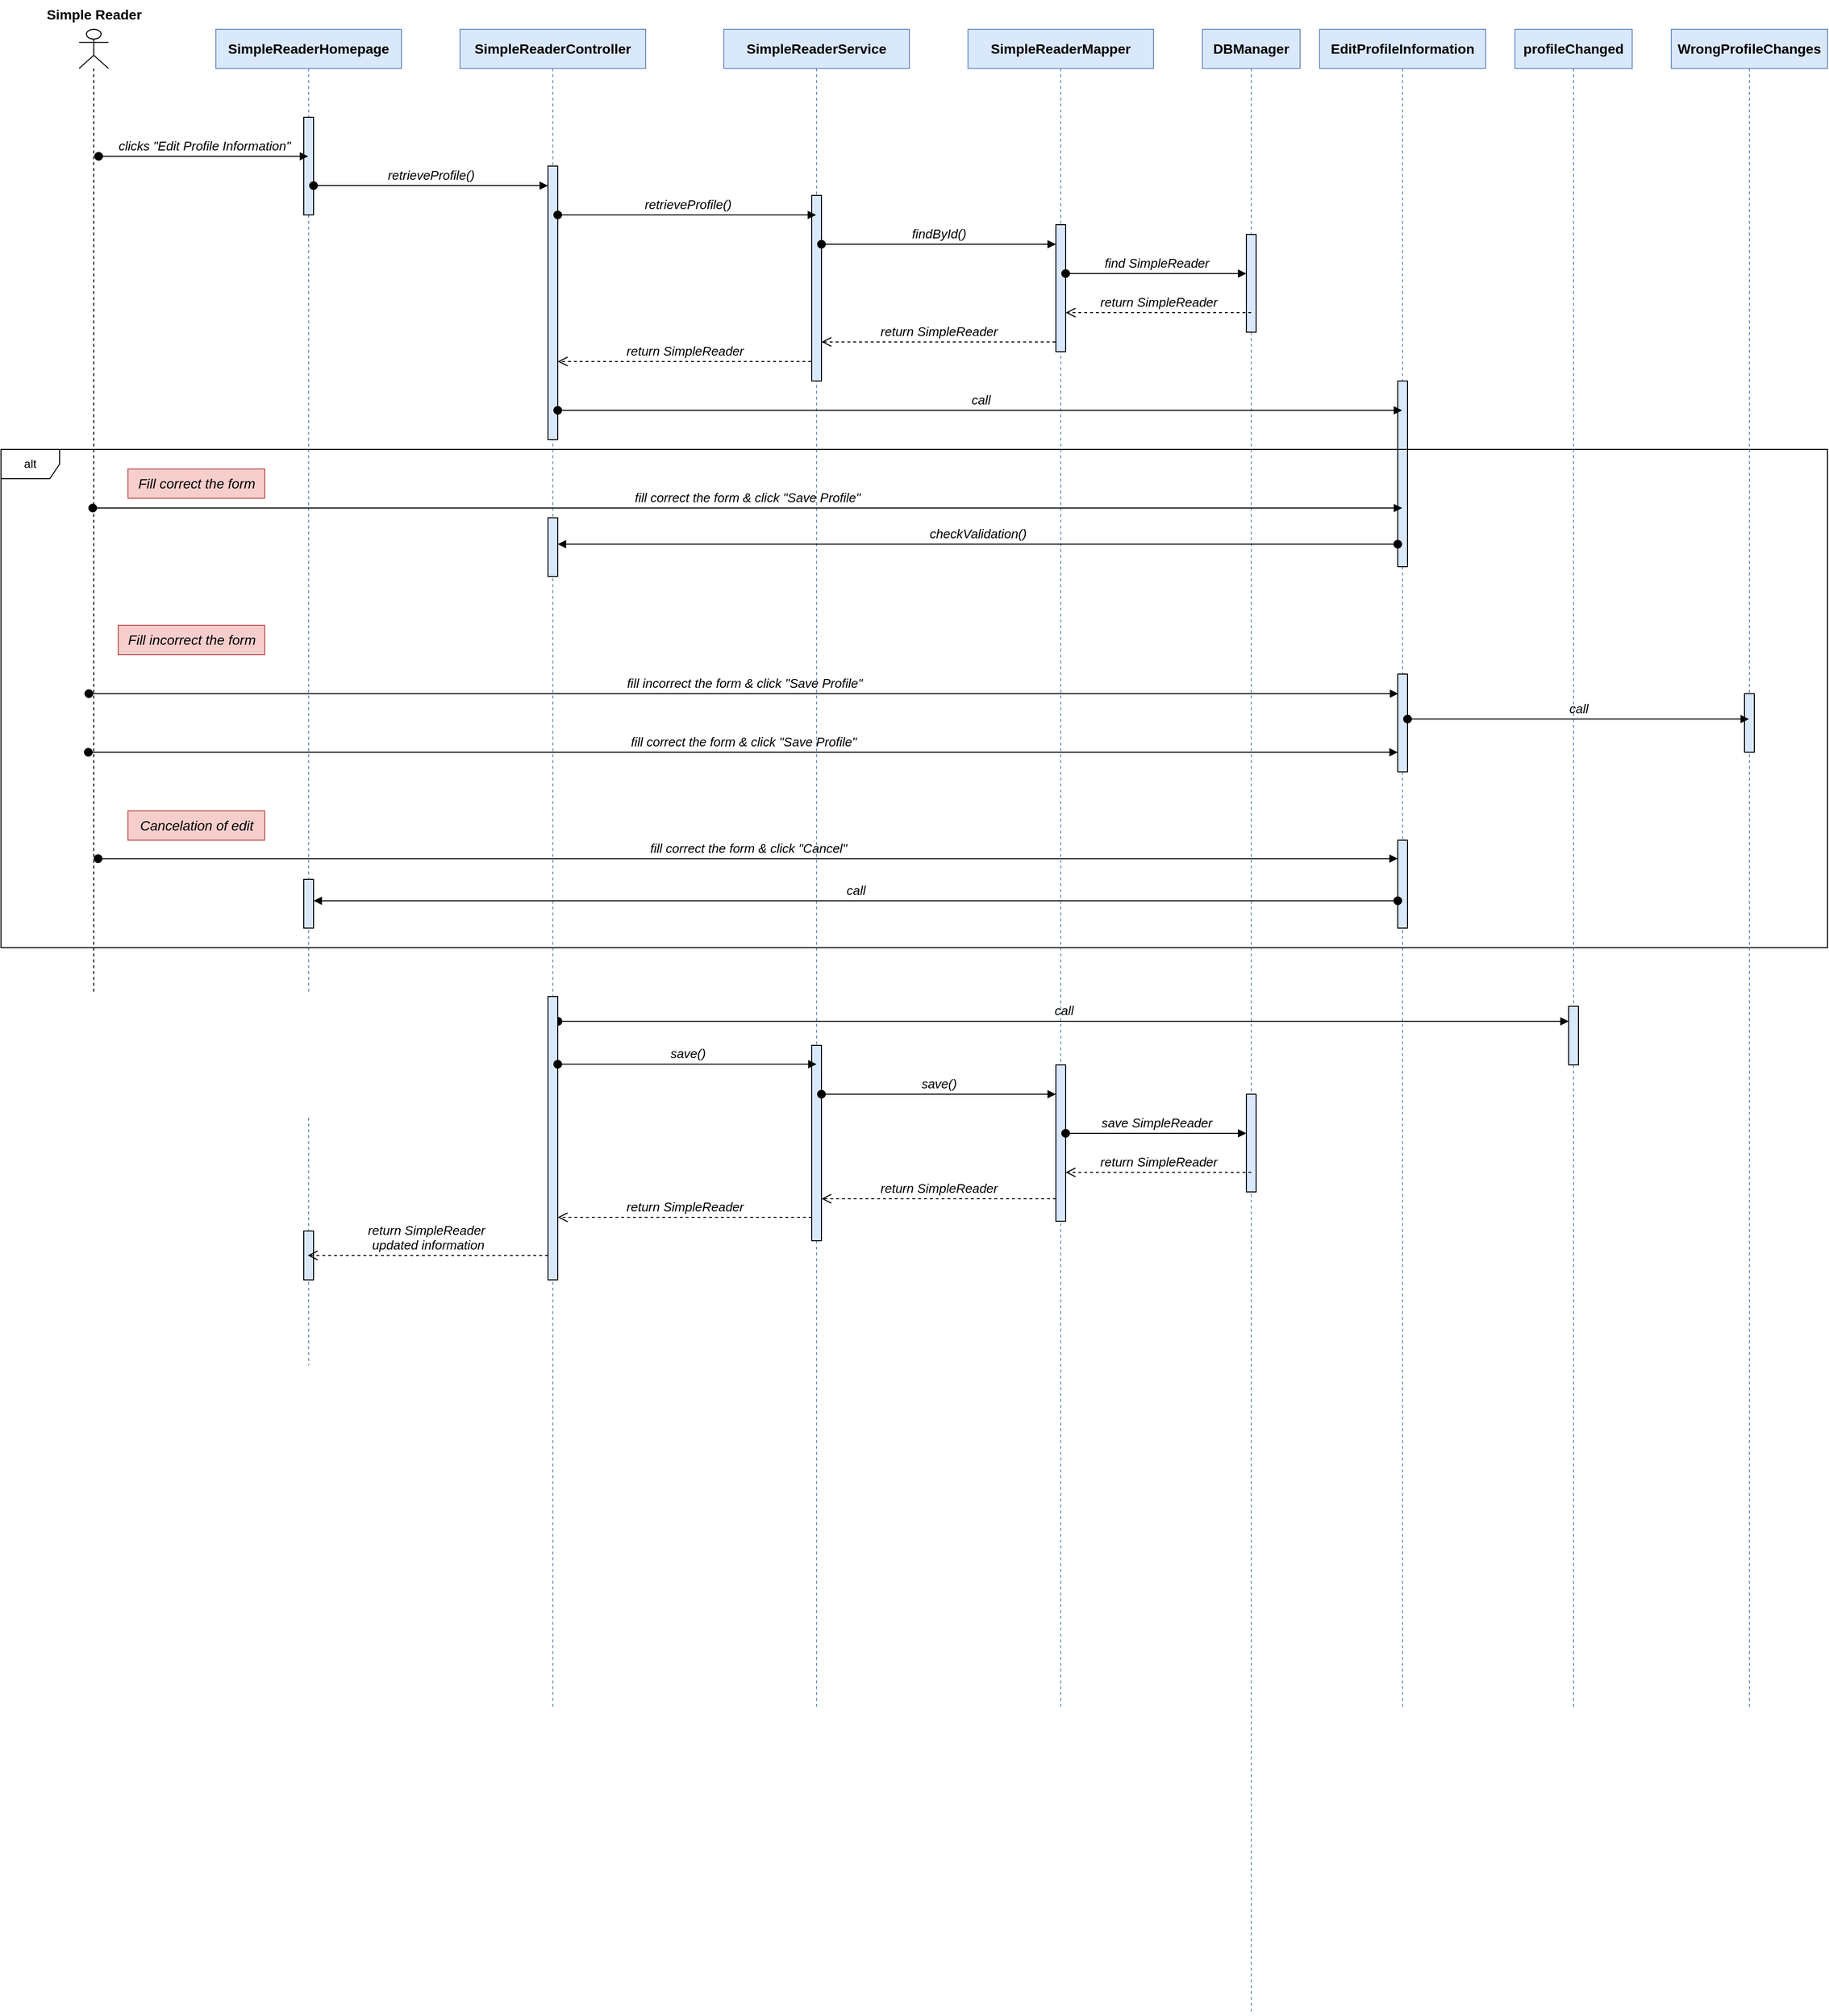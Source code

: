 <mxfile version="26.2.14">
  <diagram name="Page-1" id="PJ7NiKoOUGl5bO_mfkMv">
    <mxGraphModel dx="3737" dy="2381" grid="1" gridSize="10" guides="1" tooltips="1" connect="1" arrows="1" fold="1" page="1" pageScale="1" pageWidth="850" pageHeight="1100" math="0" shadow="0">
      <root>
        <mxCell id="0" />
        <mxCell id="1" parent="0" />
        <mxCell id="VBGsp8PeskBaG6wRzSTn-1" value="" style="shape=umlLifeline;perimeter=lifelinePerimeter;whiteSpace=wrap;html=1;container=1;dropTarget=0;collapsible=0;recursiveResize=0;outlineConnect=0;portConstraint=eastwest;newEdgeStyle={&quot;curved&quot;:0,&quot;rounded&quot;:0};participant=umlActor;" vertex="1" parent="1">
          <mxGeometry x="-830" y="-40" width="30" height="1720" as="geometry" />
        </mxCell>
        <mxCell id="VBGsp8PeskBaG6wRzSTn-2" value="Simple Reader" style="text;html=1;align=center;verticalAlign=middle;resizable=0;points=[];autosize=1;strokeColor=none;fillColor=none;fontSize=14;fontStyle=1" vertex="1" parent="1">
          <mxGeometry x="-875" y="-70" width="120" height="30" as="geometry" />
        </mxCell>
        <mxCell id="VBGsp8PeskBaG6wRzSTn-3" value="SimpleReaderHomepage" style="shape=umlLifeline;perimeter=lifelinePerimeter;whiteSpace=wrap;html=1;container=1;dropTarget=0;collapsible=0;recursiveResize=0;outlineConnect=0;portConstraint=eastwest;newEdgeStyle={&quot;curved&quot;:0,&quot;rounded&quot;:0};fontSize=14;fontStyle=1;fillColor=#dae8fc;strokeColor=#6c8ebf;" vertex="1" parent="1">
          <mxGeometry x="-690" y="-40" width="190" height="1720" as="geometry" />
        </mxCell>
        <mxCell id="VBGsp8PeskBaG6wRzSTn-5" value="" style="html=1;points=[[0,0,0,0,5],[0,1,0,0,-5],[1,0,0,0,5],[1,1,0,0,-5]];perimeter=orthogonalPerimeter;outlineConnect=0;targetShapes=umlLifeline;portConstraint=eastwest;newEdgeStyle={&quot;curved&quot;:0,&quot;rounded&quot;:0};strokeColor=#000000;fillColor=#dae8fc;" vertex="1" parent="VBGsp8PeskBaG6wRzSTn-3">
          <mxGeometry x="90" y="90" width="10" height="100" as="geometry" />
        </mxCell>
        <mxCell id="VBGsp8PeskBaG6wRzSTn-51" value="" style="html=1;points=[[0,0,0,0,5],[0,1,0,0,-5],[1,0,0,0,5],[1,1,0,0,-5]];perimeter=orthogonalPerimeter;outlineConnect=0;targetShapes=umlLifeline;portConstraint=eastwest;newEdgeStyle={&quot;curved&quot;:0,&quot;rounded&quot;:0};strokeColor=#000000;fillColor=#dae8fc;" vertex="1" parent="VBGsp8PeskBaG6wRzSTn-3">
          <mxGeometry x="90" y="870" width="10" height="50" as="geometry" />
        </mxCell>
        <mxCell id="VBGsp8PeskBaG6wRzSTn-65" value="" style="html=1;points=[[0,0,0,0,5],[0,1,0,0,-5],[1,0,0,0,5],[1,1,0,0,-5]];perimeter=orthogonalPerimeter;outlineConnect=0;targetShapes=umlLifeline;portConstraint=eastwest;newEdgeStyle={&quot;curved&quot;:0,&quot;rounded&quot;:0};strokeColor=#000000;fillColor=#dae8fc;" vertex="1" parent="VBGsp8PeskBaG6wRzSTn-3">
          <mxGeometry x="90" y="1230" width="10" height="50" as="geometry" />
        </mxCell>
        <mxCell id="VBGsp8PeskBaG6wRzSTn-8" value="clicks &quot;Edit Profile Information&quot;" style="html=1;verticalAlign=bottom;startArrow=oval;startFill=1;endArrow=block;startSize=8;curved=0;rounded=0;fontSize=13;fontStyle=2;labelBackgroundColor=none;" edge="1" parent="1" target="VBGsp8PeskBaG6wRzSTn-3">
          <mxGeometry width="60" relative="1" as="geometry">
            <mxPoint x="-810" y="90" as="sourcePoint" />
            <mxPoint x="-660" y="90" as="targetPoint" />
          </mxGeometry>
        </mxCell>
        <mxCell id="VBGsp8PeskBaG6wRzSTn-9" value="retrieveProfile()" style="html=1;verticalAlign=bottom;startArrow=oval;startFill=1;endArrow=block;startSize=8;curved=0;rounded=0;fontSize=13;fontStyle=2;labelBackgroundColor=none;" edge="1" parent="1" target="VBGsp8PeskBaG6wRzSTn-11">
          <mxGeometry width="60" relative="1" as="geometry">
            <mxPoint x="-590" y="120" as="sourcePoint" />
            <mxPoint x="-375" y="120" as="targetPoint" />
          </mxGeometry>
        </mxCell>
        <mxCell id="VBGsp8PeskBaG6wRzSTn-10" value="SimpleReaderController" style="shape=umlLifeline;perimeter=lifelinePerimeter;whiteSpace=wrap;html=1;container=1;dropTarget=0;collapsible=0;recursiveResize=0;outlineConnect=0;portConstraint=eastwest;newEdgeStyle={&quot;curved&quot;:0,&quot;rounded&quot;:0};fontSize=14;fontStyle=1;fillColor=#dae8fc;strokeColor=#6c8ebf;" vertex="1" parent="1">
          <mxGeometry x="-440" y="-40" width="190" height="1720" as="geometry" />
        </mxCell>
        <mxCell id="VBGsp8PeskBaG6wRzSTn-11" value="" style="html=1;points=[[0,0,0,0,5],[0,1,0,0,-5],[1,0,0,0,5],[1,1,0,0,-5]];perimeter=orthogonalPerimeter;outlineConnect=0;targetShapes=umlLifeline;portConstraint=eastwest;newEdgeStyle={&quot;curved&quot;:0,&quot;rounded&quot;:0};strokeColor=#000000;fillColor=#dae8fc;" vertex="1" parent="VBGsp8PeskBaG6wRzSTn-10">
          <mxGeometry x="90" y="140" width="10" height="280" as="geometry" />
        </mxCell>
        <mxCell id="VBGsp8PeskBaG6wRzSTn-12" value="SimpleReaderService" style="shape=umlLifeline;perimeter=lifelinePerimeter;whiteSpace=wrap;html=1;container=1;dropTarget=0;collapsible=0;recursiveResize=0;outlineConnect=0;portConstraint=eastwest;newEdgeStyle={&quot;curved&quot;:0,&quot;rounded&quot;:0};fontSize=14;fontStyle=1;fillColor=#dae8fc;strokeColor=#6c8ebf;" vertex="1" parent="1">
          <mxGeometry x="-170" y="-40" width="190" height="1720" as="geometry" />
        </mxCell>
        <mxCell id="VBGsp8PeskBaG6wRzSTn-13" value="" style="html=1;points=[[0,0,0,0,5],[0,1,0,0,-5],[1,0,0,0,5],[1,1,0,0,-5]];perimeter=orthogonalPerimeter;outlineConnect=0;targetShapes=umlLifeline;portConstraint=eastwest;newEdgeStyle={&quot;curved&quot;:0,&quot;rounded&quot;:0};strokeColor=#000000;fillColor=#dae8fc;" vertex="1" parent="VBGsp8PeskBaG6wRzSTn-12">
          <mxGeometry x="90" y="170" width="10" height="190" as="geometry" />
        </mxCell>
        <mxCell id="VBGsp8PeskBaG6wRzSTn-56" value="" style="html=1;points=[[0,0,0,0,5],[0,1,0,0,-5],[1,0,0,0,5],[1,1,0,0,-5]];perimeter=orthogonalPerimeter;outlineConnect=0;targetShapes=umlLifeline;portConstraint=eastwest;newEdgeStyle={&quot;curved&quot;:0,&quot;rounded&quot;:0};strokeColor=#000000;fillColor=#dae8fc;" vertex="1" parent="VBGsp8PeskBaG6wRzSTn-12">
          <mxGeometry x="90" y="1040" width="10" height="200" as="geometry" />
        </mxCell>
        <mxCell id="VBGsp8PeskBaG6wRzSTn-14" value="retrieveProfile()" style="html=1;verticalAlign=bottom;startArrow=oval;startFill=1;endArrow=block;startSize=8;curved=0;rounded=0;fontSize=13;fontStyle=2;labelBackgroundColor=none;" edge="1" parent="1" target="VBGsp8PeskBaG6wRzSTn-12">
          <mxGeometry width="60" relative="1" as="geometry">
            <mxPoint x="-340" y="150" as="sourcePoint" />
            <mxPoint x="-100" y="150" as="targetPoint" />
          </mxGeometry>
        </mxCell>
        <mxCell id="VBGsp8PeskBaG6wRzSTn-15" value="SimpleReaderMapper" style="shape=umlLifeline;perimeter=lifelinePerimeter;whiteSpace=wrap;html=1;container=1;dropTarget=0;collapsible=0;recursiveResize=0;outlineConnect=0;portConstraint=eastwest;newEdgeStyle={&quot;curved&quot;:0,&quot;rounded&quot;:0};fontSize=14;fontStyle=1;fillColor=#dae8fc;strokeColor=#6c8ebf;" vertex="1" parent="1">
          <mxGeometry x="80" y="-40" width="190" height="1720" as="geometry" />
        </mxCell>
        <mxCell id="VBGsp8PeskBaG6wRzSTn-16" value="" style="html=1;points=[[0,0,0,0,5],[0,1,0,0,-5],[1,0,0,0,5],[1,1,0,0,-5]];perimeter=orthogonalPerimeter;outlineConnect=0;targetShapes=umlLifeline;portConstraint=eastwest;newEdgeStyle={&quot;curved&quot;:0,&quot;rounded&quot;:0};strokeColor=#000000;fillColor=#dae8fc;" vertex="1" parent="VBGsp8PeskBaG6wRzSTn-15">
          <mxGeometry x="90" y="200" width="10" height="130" as="geometry" />
        </mxCell>
        <mxCell id="VBGsp8PeskBaG6wRzSTn-59" value="" style="html=1;points=[[0,0,0,0,5],[0,1,0,0,-5],[1,0,0,0,5],[1,1,0,0,-5]];perimeter=orthogonalPerimeter;outlineConnect=0;targetShapes=umlLifeline;portConstraint=eastwest;newEdgeStyle={&quot;curved&quot;:0,&quot;rounded&quot;:0};strokeColor=#000000;fillColor=#dae8fc;" vertex="1" parent="VBGsp8PeskBaG6wRzSTn-15">
          <mxGeometry x="90" y="1060" width="10" height="160" as="geometry" />
        </mxCell>
        <mxCell id="VBGsp8PeskBaG6wRzSTn-17" value="DBManager" style="shape=umlLifeline;perimeter=lifelinePerimeter;whiteSpace=wrap;html=1;container=1;dropTarget=0;collapsible=0;recursiveResize=0;outlineConnect=0;portConstraint=eastwest;newEdgeStyle={&quot;curved&quot;:0,&quot;rounded&quot;:0};fontSize=14;fontStyle=1;fillColor=#dae8fc;strokeColor=#6c8ebf;" vertex="1" parent="1">
          <mxGeometry x="320" y="-40" width="100" height="2032" as="geometry" />
        </mxCell>
        <mxCell id="VBGsp8PeskBaG6wRzSTn-18" value="" style="html=1;points=[[0,0,0,0,5],[0,1,0,0,-5],[1,0,0,0,5],[1,1,0,0,-5]];perimeter=orthogonalPerimeter;outlineConnect=0;targetShapes=umlLifeline;portConstraint=eastwest;newEdgeStyle={&quot;curved&quot;:0,&quot;rounded&quot;:0};strokeColor=#000000;fillColor=#dae8fc;" vertex="1" parent="VBGsp8PeskBaG6wRzSTn-17">
          <mxGeometry x="45" y="210" width="10" height="100" as="geometry" />
        </mxCell>
        <mxCell id="VBGsp8PeskBaG6wRzSTn-60" value="" style="html=1;points=[[0,0,0,0,5],[0,1,0,0,-5],[1,0,0,0,5],[1,1,0,0,-5]];perimeter=orthogonalPerimeter;outlineConnect=0;targetShapes=umlLifeline;portConstraint=eastwest;newEdgeStyle={&quot;curved&quot;:0,&quot;rounded&quot;:0};strokeColor=#000000;fillColor=#dae8fc;" vertex="1" parent="VBGsp8PeskBaG6wRzSTn-17">
          <mxGeometry x="45" y="1090" width="10" height="100" as="geometry" />
        </mxCell>
        <mxCell id="VBGsp8PeskBaG6wRzSTn-21" value="findById()" style="html=1;verticalAlign=bottom;startArrow=oval;startFill=1;endArrow=block;startSize=8;curved=0;rounded=0;fontSize=13;fontStyle=2;labelBackgroundColor=none;" edge="1" parent="1" target="VBGsp8PeskBaG6wRzSTn-16">
          <mxGeometry width="60" relative="1" as="geometry">
            <mxPoint x="-70" y="180" as="sourcePoint" />
            <mxPoint x="170" y="180" as="targetPoint" />
          </mxGeometry>
        </mxCell>
        <mxCell id="VBGsp8PeskBaG6wRzSTn-22" value="find SimpleReader" style="html=1;verticalAlign=bottom;startArrow=oval;startFill=1;endArrow=block;startSize=8;curved=0;rounded=0;fontSize=13;fontStyle=2;labelBackgroundColor=none;" edge="1" parent="1" target="VBGsp8PeskBaG6wRzSTn-18">
          <mxGeometry width="60" relative="1" as="geometry">
            <mxPoint x="180" y="210" as="sourcePoint" />
            <mxPoint x="390" y="210" as="targetPoint" />
          </mxGeometry>
        </mxCell>
        <mxCell id="VBGsp8PeskBaG6wRzSTn-23" value="return SimpleReader" style="html=1;verticalAlign=bottom;endArrow=open;dashed=1;endSize=8;curved=0;rounded=0;fontSize=13;fontStyle=2" edge="1" parent="1">
          <mxGeometry relative="1" as="geometry">
            <mxPoint x="370" y="250" as="sourcePoint" />
            <mxPoint x="180" y="250" as="targetPoint" />
          </mxGeometry>
        </mxCell>
        <mxCell id="VBGsp8PeskBaG6wRzSTn-24" value="return SimpleReader" style="html=1;verticalAlign=bottom;endArrow=open;dashed=1;endSize=8;curved=0;rounded=0;fontSize=13;fontStyle=2" edge="1" parent="1" target="VBGsp8PeskBaG6wRzSTn-13">
          <mxGeometry relative="1" as="geometry">
            <mxPoint x="169.5" y="280" as="sourcePoint" />
            <mxPoint x="-60" y="280" as="targetPoint" />
          </mxGeometry>
        </mxCell>
        <mxCell id="VBGsp8PeskBaG6wRzSTn-25" value="return SimpleReader" style="html=1;verticalAlign=bottom;endArrow=open;dashed=1;endSize=8;curved=0;rounded=0;fontSize=13;fontStyle=2" edge="1" parent="1" target="VBGsp8PeskBaG6wRzSTn-11">
          <mxGeometry relative="1" as="geometry">
            <mxPoint x="-80.5" y="300" as="sourcePoint" />
            <mxPoint x="-310" y="300" as="targetPoint" />
          </mxGeometry>
        </mxCell>
        <mxCell id="VBGsp8PeskBaG6wRzSTn-26" value="EditProfileInformation" style="shape=umlLifeline;perimeter=lifelinePerimeter;whiteSpace=wrap;html=1;container=1;dropTarget=0;collapsible=0;recursiveResize=0;outlineConnect=0;portConstraint=eastwest;newEdgeStyle={&quot;curved&quot;:0,&quot;rounded&quot;:0};fontSize=14;fontStyle=1;fillColor=#dae8fc;strokeColor=#6c8ebf;" vertex="1" parent="1">
          <mxGeometry x="440" y="-40" width="170" height="1720" as="geometry" />
        </mxCell>
        <mxCell id="VBGsp8PeskBaG6wRzSTn-27" value="" style="html=1;points=[[0,0,0,0,5],[0,1,0,0,-5],[1,0,0,0,5],[1,1,0,0,-5]];perimeter=orthogonalPerimeter;outlineConnect=0;targetShapes=umlLifeline;portConstraint=eastwest;newEdgeStyle={&quot;curved&quot;:0,&quot;rounded&quot;:0};strokeColor=#000000;fillColor=#dae8fc;" vertex="1" parent="VBGsp8PeskBaG6wRzSTn-26">
          <mxGeometry x="80" y="360" width="10" height="190" as="geometry" />
        </mxCell>
        <mxCell id="VBGsp8PeskBaG6wRzSTn-44" value="" style="html=1;points=[[0,0,0,0,5],[0,1,0,0,-5],[1,0,0,0,5],[1,1,0,0,-5]];perimeter=orthogonalPerimeter;outlineConnect=0;targetShapes=umlLifeline;portConstraint=eastwest;newEdgeStyle={&quot;curved&quot;:0,&quot;rounded&quot;:0};strokeColor=#000000;fillColor=#dae8fc;" vertex="1" parent="VBGsp8PeskBaG6wRzSTn-26">
          <mxGeometry x="80" y="660" width="10" height="100" as="geometry" />
        </mxCell>
        <mxCell id="VBGsp8PeskBaG6wRzSTn-28" value="call" style="html=1;verticalAlign=bottom;startArrow=oval;startFill=1;endArrow=block;startSize=8;curved=0;rounded=0;fontSize=13;fontStyle=2;labelBackgroundColor=none;" edge="1" parent="1" target="VBGsp8PeskBaG6wRzSTn-26">
          <mxGeometry width="60" relative="1" as="geometry">
            <mxPoint x="-340" y="350" as="sourcePoint" />
            <mxPoint x="-100" y="350" as="targetPoint" />
          </mxGeometry>
        </mxCell>
        <mxCell id="VBGsp8PeskBaG6wRzSTn-29" value="fill correct the form &amp;amp; click &quot;Save Profile&quot;" style="html=1;verticalAlign=bottom;startArrow=oval;startFill=1;endArrow=block;startSize=8;curved=0;rounded=0;fontSize=13;fontStyle=2;labelBackgroundColor=none;" edge="1" parent="1">
          <mxGeometry width="60" relative="1" as="geometry">
            <mxPoint x="-816.038" y="450" as="sourcePoint" />
            <mxPoint x="524.5" y="450" as="targetPoint" />
          </mxGeometry>
        </mxCell>
        <mxCell id="VBGsp8PeskBaG6wRzSTn-30" value="alt" style="shape=umlFrame;whiteSpace=wrap;html=1;pointerEvents=0;" vertex="1" parent="1">
          <mxGeometry x="-910" y="390" width="1870" height="510" as="geometry" />
        </mxCell>
        <mxCell id="VBGsp8PeskBaG6wRzSTn-31" value="Fill correct the form" style="text;html=1;align=center;verticalAlign=middle;resizable=0;points=[];autosize=1;fontSize=14;fontStyle=2;fillColor=#f8cecc;strokeColor=#b85450;" vertex="1" parent="1">
          <mxGeometry x="-780" y="410" width="140" height="30" as="geometry" />
        </mxCell>
        <mxCell id="VBGsp8PeskBaG6wRzSTn-34" value="Fill incorrect the form" style="text;html=1;align=center;verticalAlign=middle;resizable=0;points=[];autosize=1;fontSize=14;fontStyle=2;fillColor=#f8cecc;strokeColor=#b85450;" vertex="1" parent="1">
          <mxGeometry x="-790" y="570" width="150" height="30" as="geometry" />
        </mxCell>
        <mxCell id="VBGsp8PeskBaG6wRzSTn-35" value="fill incorrect the form &amp;amp; click &quot;Save Profile&quot;" style="html=1;verticalAlign=bottom;startArrow=oval;startFill=1;endArrow=block;startSize=8;curved=0;rounded=0;fontSize=13;fontStyle=2;labelBackgroundColor=none;" edge="1" parent="1">
          <mxGeometry width="60" relative="1" as="geometry">
            <mxPoint x="-819.998" y="640" as="sourcePoint" />
            <mxPoint x="520.54" y="640" as="targetPoint" />
          </mxGeometry>
        </mxCell>
        <mxCell id="VBGsp8PeskBaG6wRzSTn-36" value="" style="html=1;points=[[0,0,0,0,5],[0,1,0,0,-5],[1,0,0,0,5],[1,1,0,0,-5]];perimeter=orthogonalPerimeter;outlineConnect=0;targetShapes=umlLifeline;portConstraint=eastwest;newEdgeStyle={&quot;curved&quot;:0,&quot;rounded&quot;:0};strokeColor=#000000;fillColor=#dae8fc;" vertex="1" parent="1">
          <mxGeometry x="-350" y="460" width="10" height="60" as="geometry" />
        </mxCell>
        <mxCell id="VBGsp8PeskBaG6wRzSTn-37" value="profileChanged" style="shape=umlLifeline;perimeter=lifelinePerimeter;whiteSpace=wrap;html=1;container=1;dropTarget=0;collapsible=0;recursiveResize=0;outlineConnect=0;portConstraint=eastwest;newEdgeStyle={&quot;curved&quot;:0,&quot;rounded&quot;:0};fontSize=14;fontStyle=1;fillColor=#dae8fc;strokeColor=#6c8ebf;" vertex="1" parent="1">
          <mxGeometry x="640" y="-40" width="120" height="1720" as="geometry" />
        </mxCell>
        <mxCell id="VBGsp8PeskBaG6wRzSTn-45" value="" style="html=1;points=[[0,0,0,0,5],[0,1,0,0,-5],[1,0,0,0,5],[1,1,0,0,-5]];perimeter=orthogonalPerimeter;outlineConnect=0;targetShapes=umlLifeline;portConstraint=eastwest;newEdgeStyle={&quot;curved&quot;:0,&quot;rounded&quot;:0};strokeColor=#000000;fillColor=#dae8fc;" vertex="1" parent="VBGsp8PeskBaG6wRzSTn-37">
          <mxGeometry x="55" y="1000" width="10" height="60" as="geometry" />
        </mxCell>
        <mxCell id="VBGsp8PeskBaG6wRzSTn-39" value="WrongProfileChanges" style="shape=umlLifeline;perimeter=lifelinePerimeter;whiteSpace=wrap;html=1;container=1;dropTarget=0;collapsible=0;recursiveResize=0;outlineConnect=0;portConstraint=eastwest;newEdgeStyle={&quot;curved&quot;:0,&quot;rounded&quot;:0};fontSize=14;fontStyle=1;fillColor=#dae8fc;strokeColor=#6c8ebf;" vertex="1" parent="1">
          <mxGeometry x="800" y="-40" width="160" height="1720" as="geometry" />
        </mxCell>
        <mxCell id="VBGsp8PeskBaG6wRzSTn-43" value="" style="html=1;points=[[0,0,0,0,5],[0,1,0,0,-5],[1,0,0,0,5],[1,1,0,0,-5]];perimeter=orthogonalPerimeter;outlineConnect=0;targetShapes=umlLifeline;portConstraint=eastwest;newEdgeStyle={&quot;curved&quot;:0,&quot;rounded&quot;:0};strokeColor=#000000;fillColor=#dae8fc;" vertex="1" parent="VBGsp8PeskBaG6wRzSTn-39">
          <mxGeometry x="75" y="680" width="10" height="60" as="geometry" />
        </mxCell>
        <mxCell id="VBGsp8PeskBaG6wRzSTn-41" value="checkValidation()" style="html=1;verticalAlign=bottom;startArrow=oval;startFill=1;endArrow=block;startSize=8;curved=0;rounded=0;fontSize=13;fontStyle=2;labelBackgroundColor=none;" edge="1" parent="1">
          <mxGeometry width="60" relative="1" as="geometry">
            <mxPoint x="520" y="487" as="sourcePoint" />
            <mxPoint x="-340" y="487" as="targetPoint" />
          </mxGeometry>
        </mxCell>
        <mxCell id="VBGsp8PeskBaG6wRzSTn-46" value="call" style="html=1;verticalAlign=bottom;startArrow=oval;startFill=1;endArrow=block;startSize=8;curved=0;rounded=0;fontSize=13;fontStyle=2;labelBackgroundColor=none;" edge="1" parent="1" target="VBGsp8PeskBaG6wRzSTn-45">
          <mxGeometry width="60" relative="1" as="geometry">
            <mxPoint x="-339.75" y="975.41" as="sourcePoint" />
            <mxPoint x="689.75" y="975.41" as="targetPoint" />
          </mxGeometry>
        </mxCell>
        <mxCell id="VBGsp8PeskBaG6wRzSTn-47" value="call" style="html=1;verticalAlign=bottom;startArrow=oval;startFill=1;endArrow=block;startSize=8;curved=0;rounded=0;fontSize=13;fontStyle=2;labelBackgroundColor=none;" edge="1" parent="1">
          <mxGeometry width="60" relative="1" as="geometry">
            <mxPoint x="530.0" y="666" as="sourcePoint" />
            <mxPoint x="879.5" y="666" as="targetPoint" />
          </mxGeometry>
        </mxCell>
        <mxCell id="VBGsp8PeskBaG6wRzSTn-48" value="Cancelation of edit" style="text;html=1;align=center;verticalAlign=middle;resizable=0;points=[];autosize=1;fontSize=14;fontStyle=2;fillColor=#f8cecc;strokeColor=#b85450;" vertex="1" parent="1">
          <mxGeometry x="-780" y="760" width="140" height="30" as="geometry" />
        </mxCell>
        <mxCell id="VBGsp8PeskBaG6wRzSTn-49" value="" style="html=1;points=[[0,0,0,0,5],[0,1,0,0,-5],[1,0,0,0,5],[1,1,0,0,-5]];perimeter=orthogonalPerimeter;outlineConnect=0;targetShapes=umlLifeline;portConstraint=eastwest;newEdgeStyle={&quot;curved&quot;:0,&quot;rounded&quot;:0};strokeColor=#000000;fillColor=#dae8fc;" vertex="1" parent="1">
          <mxGeometry x="520" y="790" width="10" height="90" as="geometry" />
        </mxCell>
        <mxCell id="VBGsp8PeskBaG6wRzSTn-50" value="fill correct the form &amp;amp; click &quot;Cancel&quot;" style="html=1;verticalAlign=bottom;startArrow=oval;startFill=1;endArrow=block;startSize=8;curved=0;rounded=0;fontSize=13;fontStyle=2;labelBackgroundColor=none;" edge="1" parent="1">
          <mxGeometry width="60" relative="1" as="geometry">
            <mxPoint x="-810.538" y="808.82" as="sourcePoint" />
            <mxPoint x="520" y="808.82" as="targetPoint" />
          </mxGeometry>
        </mxCell>
        <mxCell id="VBGsp8PeskBaG6wRzSTn-52" value="call" style="html=1;verticalAlign=bottom;startArrow=oval;startFill=1;endArrow=block;startSize=8;curved=0;rounded=0;fontSize=13;fontStyle=2;labelBackgroundColor=none;" edge="1" parent="1">
          <mxGeometry width="60" relative="1" as="geometry">
            <mxPoint x="520" y="852" as="sourcePoint" />
            <mxPoint x="-590.0" y="852" as="targetPoint" />
          </mxGeometry>
        </mxCell>
        <mxCell id="VBGsp8PeskBaG6wRzSTn-53" value="fill correct the form &amp;amp; click &quot;Save Profile&quot;" style="html=1;verticalAlign=bottom;startArrow=oval;startFill=1;endArrow=block;startSize=8;curved=0;rounded=0;fontSize=13;fontStyle=2;labelBackgroundColor=none;" edge="1" parent="1">
          <mxGeometry width="60" relative="1" as="geometry">
            <mxPoint x="-820.538" y="700" as="sourcePoint" />
            <mxPoint x="520" y="700" as="targetPoint" />
          </mxGeometry>
        </mxCell>
        <mxCell id="VBGsp8PeskBaG6wRzSTn-55" value="" style="html=1;verticalAlign=bottom;startArrow=oval;startFill=1;endArrow=block;startSize=8;curved=0;rounded=0;fontSize=13;fontStyle=2;labelBackgroundColor=none;" edge="1" parent="1" target="VBGsp8PeskBaG6wRzSTn-54">
          <mxGeometry width="60" relative="1" as="geometry">
            <mxPoint x="-350" y="975.17" as="sourcePoint" />
            <mxPoint x="689.5" y="975.17" as="targetPoint" />
          </mxGeometry>
        </mxCell>
        <mxCell id="VBGsp8PeskBaG6wRzSTn-54" value="" style="html=1;points=[[0,0,0,0,5],[0,1,0,0,-5],[1,0,0,0,5],[1,1,0,0,-5]];perimeter=orthogonalPerimeter;outlineConnect=0;targetShapes=umlLifeline;portConstraint=eastwest;newEdgeStyle={&quot;curved&quot;:0,&quot;rounded&quot;:0};strokeColor=#000000;fillColor=#dae8fc;" vertex="1" parent="1">
          <mxGeometry x="-350" y="950" width="10" height="290" as="geometry" />
        </mxCell>
        <mxCell id="VBGsp8PeskBaG6wRzSTn-57" value="save()" style="html=1;verticalAlign=bottom;startArrow=oval;startFill=1;endArrow=block;startSize=8;curved=0;rounded=0;fontSize=13;fontStyle=2;labelBackgroundColor=none;" edge="1" parent="1">
          <mxGeometry width="60" relative="1" as="geometry">
            <mxPoint x="-340" y="1019.29" as="sourcePoint" />
            <mxPoint x="-75" y="1019.29" as="targetPoint" />
          </mxGeometry>
        </mxCell>
        <mxCell id="VBGsp8PeskBaG6wRzSTn-58" value="save()" style="html=1;verticalAlign=bottom;startArrow=oval;startFill=1;endArrow=block;startSize=8;curved=0;rounded=0;fontSize=13;fontStyle=2;labelBackgroundColor=none;" edge="1" parent="1">
          <mxGeometry width="60" relative="1" as="geometry">
            <mxPoint x="-70" y="1050" as="sourcePoint" />
            <mxPoint x="170" y="1050" as="targetPoint" />
          </mxGeometry>
        </mxCell>
        <mxCell id="VBGsp8PeskBaG6wRzSTn-61" value="save SimpleReader" style="html=1;verticalAlign=bottom;startArrow=oval;startFill=1;endArrow=block;startSize=8;curved=0;rounded=0;fontSize=13;fontStyle=2;labelBackgroundColor=none;" edge="1" parent="1">
          <mxGeometry width="60" relative="1" as="geometry">
            <mxPoint x="180" y="1090" as="sourcePoint" />
            <mxPoint x="365" y="1090" as="targetPoint" />
          </mxGeometry>
        </mxCell>
        <mxCell id="VBGsp8PeskBaG6wRzSTn-62" value="return SimpleReader" style="html=1;verticalAlign=bottom;endArrow=open;dashed=1;endSize=8;curved=0;rounded=0;fontSize=13;fontStyle=2" edge="1" parent="1">
          <mxGeometry relative="1" as="geometry">
            <mxPoint x="370" y="1130" as="sourcePoint" />
            <mxPoint x="180" y="1130" as="targetPoint" />
          </mxGeometry>
        </mxCell>
        <mxCell id="VBGsp8PeskBaG6wRzSTn-63" value="return SimpleReader" style="html=1;verticalAlign=bottom;endArrow=open;dashed=1;endSize=8;curved=0;rounded=0;fontSize=13;fontStyle=2" edge="1" parent="1">
          <mxGeometry relative="1" as="geometry">
            <mxPoint x="170.0" y="1157" as="sourcePoint" />
            <mxPoint x="-70.0" y="1157" as="targetPoint" />
          </mxGeometry>
        </mxCell>
        <mxCell id="VBGsp8PeskBaG6wRzSTn-64" value="return SimpleReader" style="html=1;verticalAlign=bottom;endArrow=open;dashed=1;endSize=8;curved=0;rounded=0;fontSize=13;fontStyle=2" edge="1" parent="1">
          <mxGeometry relative="1" as="geometry">
            <mxPoint x="-80.0" y="1176" as="sourcePoint" />
            <mxPoint x="-340.0" y="1176" as="targetPoint" />
          </mxGeometry>
        </mxCell>
        <mxCell id="VBGsp8PeskBaG6wRzSTn-66" value="return SimpleReader&amp;nbsp;&lt;div&gt;updated information&lt;/div&gt;" style="html=1;verticalAlign=bottom;endArrow=open;dashed=1;endSize=8;curved=0;rounded=0;fontSize=13;fontStyle=2" edge="1" parent="1">
          <mxGeometry relative="1" as="geometry">
            <mxPoint x="-350.0" y="1215" as="sourcePoint" />
            <mxPoint x="-595.929" y="1215" as="targetPoint" />
          </mxGeometry>
        </mxCell>
      </root>
    </mxGraphModel>
  </diagram>
</mxfile>
